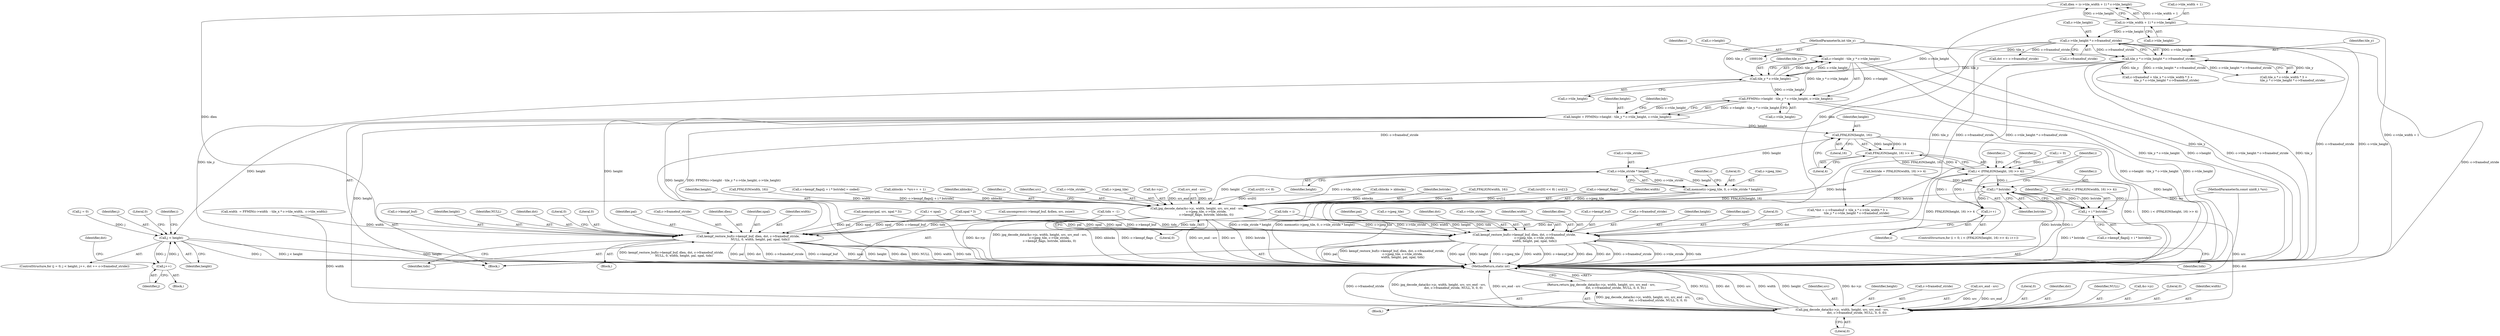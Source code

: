 digraph "0_FFmpeg_2960576378d17d71cc8dccc926352ce568b5eec1@pointer" {
"1000195" [label="(Call,c->height - tile_y * c->tile_height)"];
"1000199" [label="(Call,tile_y * c->tile_height)"];
"1000162" [label="(Call,tile_y * c->tile_height * c->framebuf_stride)"];
"1000103" [label="(MethodParameterIn,int tile_y)"];
"1000164" [label="(Call,c->tile_height * c->framebuf_stride)"];
"1000131" [label="(Call,(c->tile_width + 1) * c->tile_height)"];
"1000194" [label="(Call,FFMIN(c->height - tile_y * c->tile_height, c->tile_height))"];
"1000192" [label="(Call,height = FFMIN(c->height - tile_y * c->tile_height, c->tile_height))"];
"1000234" [label="(Call,j < height)"];
"1000238" [label="(Call,j++)"];
"1000271" [label="(Call,jpg_decode_data(&c->jc, width, height, src, src_end - src,\n                               dst, c->framebuf_stride, NULL, 0, 0, 0))"];
"1000270" [label="(Return,return jpg_decode_data(&c->jc, width, height, src, src_end - src,\n                               dst, c->framebuf_stride, NULL, 0, 0, 0);)"];
"1000406" [label="(Call,kempf_restore_buf(c->kempf_buf, dlen, dst, c->framebuf_stride,\n                          NULL, 0, width, height, pal, npal, tidx))"];
"1000451" [label="(Call,FFALIGN(height, 16))"];
"1000450" [label="(Call,FFALIGN(height, 16) >> 4)"];
"1000448" [label="(Call,i < (FFALIGN(height, 16) >> 4))"];
"1000455" [label="(Call,i++)"];
"1000516" [label="(Call,i * bstride)"];
"1000514" [label="(Call,j + i * bstride)"];
"1000530" [label="(Call,jpg_decode_data(&c->jc, width, height, src, src_end - src,\n                    c->jpeg_tile, c->tile_stride,\n                    c->kempf_flags, bstride, nblocks, 0))"];
"1000553" [label="(Call,kempf_restore_buf(c->kempf_buf, dlen, dst, c->framebuf_stride,\n                      c->jpeg_tile, c->tile_stride,\n                      width, height, pal, npal, tidx))"];
"1000525" [label="(Call,c->tile_stride * height)"];
"1000520" [label="(Call,memset(c->jpeg_tile, 0, c->tile_stride * height))"];
"1000204" [label="(Call,c->tile_height)"];
"1000504" [label="(Call,cblocks > nblocks)"];
"1000444" [label="(ControlStructure,for (i = 0; i < (FFALIGN(height, 16) >> 4); i++))"];
"1000517" [label="(Identifier,i)"];
"1000533" [label="(Identifier,c)"];
"1000194" [label="(Call,FFMIN(c->height - tile_y * c->tile_height, c->tile_height))"];
"1000514" [label="(Call,j + i * bstride)"];
"1000510" [label="(Call,c->kempf_flags[j + i * bstride])"];
"1000150" [label="(Call,c->framebuf + tile_x * c->tile_width * 3 +\n                   tile_y * c->tile_height * c->framebuf_stride)"];
"1000419" [label="(Identifier,pal)"];
"1000550" [label="(Identifier,bstride)"];
"1000154" [label="(Call,tile_x * c->tile_width * 3 +\n                   tile_y * c->tile_height * c->framebuf_stride)"];
"1000536" [label="(Identifier,height)"];
"1000263" [label="(Literal,0)"];
"1000420" [label="(Identifier,npal)"];
"1000445" [label="(Call,i = 0)"];
"1000237" [label="(Block,)"];
"1000451" [label="(Call,FFALIGN(height, 16))"];
"1000278" [label="(Identifier,src)"];
"1000572" [label="(Identifier,tidx)"];
"1000570" [label="(Identifier,pal)"];
"1000132" [label="(Call,c->tile_width + 1)"];
"1000424" [label="(Call,nblocks = *src++ + 1)"];
"1000524" [label="(Literal,0)"];
"1000406" [label="(Call,kempf_restore_buf(c->kempf_buf, dlen, dst, c->framebuf_stride,\n                          NULL, 0, width, height, pal, npal, tidx))"];
"1000551" [label="(Identifier,nblocks)"];
"1000521" [label="(Call,c->jpeg_tile)"];
"1000137" [label="(Call,c->tile_height)"];
"1000238" [label="(Call,j++)"];
"1000448" [label="(Call,i < (FFALIGN(height, 16) >> 4))"];
"1000165" [label="(Call,c->tile_height)"];
"1000239" [label="(Identifier,j)"];
"1000555" [label="(Identifier,c)"];
"1000270" [label="(Return,return jpg_decode_data(&c->jc, width, height, src, src_end - src,\n                               dst, c->framebuf_stride, NULL, 0, 0, 0);)"];
"1000417" [label="(Identifier,width)"];
"1000537" [label="(Identifier,src)"];
"1000193" [label="(Identifier,height)"];
"1000453" [label="(Literal,16)"];
"1000562" [label="(Call,c->jpeg_tile)"];
"1000289" [label="(Literal,0)"];
"1000177" [label="(Call,width  = FFMIN(c->width  - tile_x * c->tile_width,  c->tile_width))"];
"1000558" [label="(Identifier,dst)"];
"1000456" [label="(Identifier,i)"];
"1000346" [label="(Call,tidx = i)"];
"1000407" [label="(Call,c->kempf_buf)"];
"1000522" [label="(Identifier,c)"];
"1000544" [label="(Call,c->tile_stride)"];
"1000277" [label="(Identifier,height)"];
"1000421" [label="(Identifier,tidx)"];
"1000565" [label="(Call,c->tile_stride)"];
"1000415" [label="(Identifier,NULL)"];
"1000423" [label="(Literal,0)"];
"1000199" [label="(Call,tile_y * c->tile_height)"];
"1000192" [label="(Call,height = FFMIN(c->height - tile_y * c->tile_height, c->tile_height))"];
"1000541" [label="(Call,c->jpeg_tile)"];
"1000531" [label="(Call,&c->jc)"];
"1000416" [label="(Literal,0)"];
"1000283" [label="(Call,c->framebuf_stride)"];
"1000520" [label="(Call,memset(c->jpeg_tile, 0, c->tile_stride * height))"];
"1000208" [label="(Identifier,hdr)"];
"1000329" [label="(Call,i < npal)"];
"1000230" [label="(ControlStructure,for (j = 0; j < height; j++, dst += c->framebuf_stride))"];
"1000247" [label="(Identifier,i)"];
"1000568" [label="(Identifier,width)"];
"1000196" [label="(Call,c->height)"];
"1000552" [label="(Literal,0)"];
"1000538" [label="(Call,src_end - src)"];
"1000195" [label="(Call,c->height - tile_y * c->tile_height)"];
"1000234" [label="(Call,j < height)"];
"1000361" [label="(Call,src[0] << 8)"];
"1000412" [label="(Call,c->framebuf_stride)"];
"1000279" [label="(Call,src_end - src)"];
"1000553" [label="(Call,kempf_restore_buf(c->kempf_buf, dlen, dst, c->framebuf_stride,\n                      c->jpeg_tile, c->tile_stride,\n                      width, height, pal, npal, tidx))"];
"1000557" [label="(Identifier,dlen)"];
"1000434" [label="(Call,bstride = FFALIGN(width, 16) >> 4)"];
"1000241" [label="(Identifier,dst)"];
"1000205" [label="(Identifier,c)"];
"1000410" [label="(Identifier,dlen)"];
"1000454" [label="(Literal,4)"];
"1000240" [label="(Call,dst += c->framebuf_stride)"];
"1000129" [label="(Call,dlen = (c->tile_width + 1) * c->tile_height)"];
"1000530" [label="(Call,jpg_decode_data(&c->jc, width, height, src, src_end - src,\n                    c->jpeg_tile, c->tile_stride,\n                    c->kempf_flags, bstride, nblocks, 0))"];
"1000405" [label="(Block,)"];
"1000162" [label="(Call,tile_y * c->tile_height * c->framebuf_stride)"];
"1000148" [label="(Call,*dst = c->framebuf + tile_x * c->tile_width * 3 +\n                   tile_y * c->tile_height * c->framebuf_stride)"];
"1000113" [label="(Call,tidx = -1)"];
"1000231" [label="(Call,j = 0)"];
"1000309" [label="(Call,memcpy(pal, src, npal * 3))"];
"1000437" [label="(Call,FFALIGN(width, 16))"];
"1000288" [label="(Literal,0)"];
"1000455" [label="(Call,i++)"];
"1000460" [label="(Identifier,j)"];
"1000450" [label="(Call,FFALIGN(height, 16) >> 4)"];
"1000360" [label="(Call,(src[0] << 8) | src[1])"];
"1000282" [label="(Identifier,dst)"];
"1000526" [label="(Call,c->tile_stride)"];
"1000575" [label="(MethodReturn,static int)"];
"1000418" [label="(Identifier,height)"];
"1000235" [label="(Identifier,j)"];
"1000547" [label="(Call,c->kempf_flags)"];
"1000164" [label="(Call,c->tile_height * c->framebuf_stride)"];
"1000535" [label="(Identifier,width)"];
"1000104" [label="(MethodParameterIn,const uint8_t *src)"];
"1000554" [label="(Call,c->kempf_buf)"];
"1000286" [label="(Identifier,NULL)"];
"1000163" [label="(Identifier,tile_y)"];
"1000201" [label="(Call,c->tile_height)"];
"1000559" [label="(Call,c->framebuf_stride)"];
"1000465" [label="(Call,FFALIGN(width, 16))"];
"1000236" [label="(Identifier,height)"];
"1000516" [label="(Call,i * bstride)"];
"1000272" [label="(Call,&c->jc)"];
"1000271" [label="(Call,jpg_decode_data(&c->jc, width, height, src, src_end - src,\n                               dst, c->framebuf_stride, NULL, 0, 0, 0))"];
"1000462" [label="(Call,j < (FFALIGN(width, 16) >> 4))"];
"1000269" [label="(Block,)"];
"1000529" [label="(Identifier,height)"];
"1000287" [label="(Literal,0)"];
"1000200" [label="(Identifier,tile_y)"];
"1000317" [label="(Call,npal * 3)"];
"1000106" [label="(Block,)"];
"1000525" [label="(Call,c->tile_stride * height)"];
"1000103" [label="(MethodParameterIn,int tile_y)"];
"1000411" [label="(Identifier,dst)"];
"1000386" [label="(Call,uncompress(c->kempf_buf, &dlen, src, zsize))"];
"1000452" [label="(Identifier,height)"];
"1000518" [label="(Identifier,bstride)"];
"1000509" [label="(Call,c->kempf_flags[j + i * bstride] = coded)"];
"1000276" [label="(Identifier,width)"];
"1000569" [label="(Identifier,height)"];
"1000515" [label="(Identifier,j)"];
"1000168" [label="(Call,c->framebuf_stride)"];
"1000571" [label="(Identifier,npal)"];
"1000449" [label="(Identifier,i)"];
"1000574" [label="(Literal,0)"];
"1000131" [label="(Call,(c->tile_width + 1) * c->tile_height)"];
"1000195" -> "1000194"  [label="AST: "];
"1000195" -> "1000199"  [label="CFG: "];
"1000196" -> "1000195"  [label="AST: "];
"1000199" -> "1000195"  [label="AST: "];
"1000205" -> "1000195"  [label="CFG: "];
"1000195" -> "1000575"  [label="DDG: tile_y * c->tile_height"];
"1000195" -> "1000575"  [label="DDG: c->height"];
"1000195" -> "1000194"  [label="DDG: c->height"];
"1000195" -> "1000194"  [label="DDG: tile_y * c->tile_height"];
"1000199" -> "1000195"  [label="DDG: tile_y"];
"1000199" -> "1000195"  [label="DDG: c->tile_height"];
"1000199" -> "1000201"  [label="CFG: "];
"1000200" -> "1000199"  [label="AST: "];
"1000201" -> "1000199"  [label="AST: "];
"1000199" -> "1000575"  [label="DDG: tile_y"];
"1000162" -> "1000199"  [label="DDG: tile_y"];
"1000103" -> "1000199"  [label="DDG: tile_y"];
"1000164" -> "1000199"  [label="DDG: c->tile_height"];
"1000199" -> "1000194"  [label="DDG: c->tile_height"];
"1000162" -> "1000154"  [label="AST: "];
"1000162" -> "1000164"  [label="CFG: "];
"1000163" -> "1000162"  [label="AST: "];
"1000164" -> "1000162"  [label="AST: "];
"1000154" -> "1000162"  [label="CFG: "];
"1000162" -> "1000575"  [label="DDG: c->tile_height * c->framebuf_stride"];
"1000162" -> "1000575"  [label="DDG: tile_y"];
"1000162" -> "1000148"  [label="DDG: tile_y"];
"1000162" -> "1000148"  [label="DDG: c->tile_height * c->framebuf_stride"];
"1000162" -> "1000150"  [label="DDG: tile_y"];
"1000162" -> "1000150"  [label="DDG: c->tile_height * c->framebuf_stride"];
"1000162" -> "1000154"  [label="DDG: tile_y"];
"1000162" -> "1000154"  [label="DDG: c->tile_height * c->framebuf_stride"];
"1000103" -> "1000162"  [label="DDG: tile_y"];
"1000164" -> "1000162"  [label="DDG: c->tile_height"];
"1000164" -> "1000162"  [label="DDG: c->framebuf_stride"];
"1000103" -> "1000100"  [label="AST: "];
"1000103" -> "1000575"  [label="DDG: tile_y"];
"1000164" -> "1000168"  [label="CFG: "];
"1000165" -> "1000164"  [label="AST: "];
"1000168" -> "1000164"  [label="AST: "];
"1000164" -> "1000575"  [label="DDG: c->framebuf_stride"];
"1000164" -> "1000575"  [label="DDG: c->tile_height"];
"1000131" -> "1000164"  [label="DDG: c->tile_height"];
"1000164" -> "1000240"  [label="DDG: c->framebuf_stride"];
"1000164" -> "1000271"  [label="DDG: c->framebuf_stride"];
"1000164" -> "1000406"  [label="DDG: c->framebuf_stride"];
"1000164" -> "1000553"  [label="DDG: c->framebuf_stride"];
"1000131" -> "1000129"  [label="AST: "];
"1000131" -> "1000137"  [label="CFG: "];
"1000132" -> "1000131"  [label="AST: "];
"1000137" -> "1000131"  [label="AST: "];
"1000129" -> "1000131"  [label="CFG: "];
"1000131" -> "1000575"  [label="DDG: c->tile_width + 1"];
"1000131" -> "1000129"  [label="DDG: c->tile_width + 1"];
"1000131" -> "1000129"  [label="DDG: c->tile_height"];
"1000194" -> "1000192"  [label="AST: "];
"1000194" -> "1000204"  [label="CFG: "];
"1000204" -> "1000194"  [label="AST: "];
"1000192" -> "1000194"  [label="CFG: "];
"1000194" -> "1000575"  [label="DDG: c->height - tile_y * c->tile_height"];
"1000194" -> "1000575"  [label="DDG: c->tile_height"];
"1000194" -> "1000192"  [label="DDG: c->height - tile_y * c->tile_height"];
"1000194" -> "1000192"  [label="DDG: c->tile_height"];
"1000192" -> "1000106"  [label="AST: "];
"1000193" -> "1000192"  [label="AST: "];
"1000208" -> "1000192"  [label="CFG: "];
"1000192" -> "1000575"  [label="DDG: FFMIN(c->height - tile_y * c->tile_height, c->tile_height)"];
"1000192" -> "1000575"  [label="DDG: height"];
"1000192" -> "1000234"  [label="DDG: height"];
"1000192" -> "1000271"  [label="DDG: height"];
"1000192" -> "1000406"  [label="DDG: height"];
"1000192" -> "1000451"  [label="DDG: height"];
"1000234" -> "1000230"  [label="AST: "];
"1000234" -> "1000236"  [label="CFG: "];
"1000235" -> "1000234"  [label="AST: "];
"1000236" -> "1000234"  [label="AST: "];
"1000247" -> "1000234"  [label="CFG: "];
"1000263" -> "1000234"  [label="CFG: "];
"1000234" -> "1000575"  [label="DDG: height"];
"1000234" -> "1000575"  [label="DDG: j"];
"1000234" -> "1000575"  [label="DDG: j < height"];
"1000238" -> "1000234"  [label="DDG: j"];
"1000231" -> "1000234"  [label="DDG: j"];
"1000234" -> "1000238"  [label="DDG: j"];
"1000238" -> "1000237"  [label="AST: "];
"1000238" -> "1000239"  [label="CFG: "];
"1000239" -> "1000238"  [label="AST: "];
"1000241" -> "1000238"  [label="CFG: "];
"1000271" -> "1000270"  [label="AST: "];
"1000271" -> "1000289"  [label="CFG: "];
"1000272" -> "1000271"  [label="AST: "];
"1000276" -> "1000271"  [label="AST: "];
"1000277" -> "1000271"  [label="AST: "];
"1000278" -> "1000271"  [label="AST: "];
"1000279" -> "1000271"  [label="AST: "];
"1000282" -> "1000271"  [label="AST: "];
"1000283" -> "1000271"  [label="AST: "];
"1000286" -> "1000271"  [label="AST: "];
"1000287" -> "1000271"  [label="AST: "];
"1000288" -> "1000271"  [label="AST: "];
"1000289" -> "1000271"  [label="AST: "];
"1000270" -> "1000271"  [label="CFG: "];
"1000271" -> "1000575"  [label="DDG: NULL"];
"1000271" -> "1000575"  [label="DDG: dst"];
"1000271" -> "1000575"  [label="DDG: src"];
"1000271" -> "1000575"  [label="DDG: width"];
"1000271" -> "1000575"  [label="DDG: height"];
"1000271" -> "1000575"  [label="DDG: &c->jc"];
"1000271" -> "1000575"  [label="DDG: c->framebuf_stride"];
"1000271" -> "1000575"  [label="DDG: jpg_decode_data(&c->jc, width, height, src, src_end - src,\n                               dst, c->framebuf_stride, NULL, 0, 0, 0)"];
"1000271" -> "1000575"  [label="DDG: src_end - src"];
"1000271" -> "1000270"  [label="DDG: jpg_decode_data(&c->jc, width, height, src, src_end - src,\n                               dst, c->framebuf_stride, NULL, 0, 0, 0)"];
"1000177" -> "1000271"  [label="DDG: width"];
"1000279" -> "1000271"  [label="DDG: src"];
"1000279" -> "1000271"  [label="DDG: src_end"];
"1000104" -> "1000271"  [label="DDG: src"];
"1000148" -> "1000271"  [label="DDG: dst"];
"1000270" -> "1000269"  [label="AST: "];
"1000575" -> "1000270"  [label="CFG: "];
"1000270" -> "1000575"  [label="DDG: <RET>"];
"1000406" -> "1000405"  [label="AST: "];
"1000406" -> "1000421"  [label="CFG: "];
"1000407" -> "1000406"  [label="AST: "];
"1000410" -> "1000406"  [label="AST: "];
"1000411" -> "1000406"  [label="AST: "];
"1000412" -> "1000406"  [label="AST: "];
"1000415" -> "1000406"  [label="AST: "];
"1000416" -> "1000406"  [label="AST: "];
"1000417" -> "1000406"  [label="AST: "];
"1000418" -> "1000406"  [label="AST: "];
"1000419" -> "1000406"  [label="AST: "];
"1000420" -> "1000406"  [label="AST: "];
"1000421" -> "1000406"  [label="AST: "];
"1000423" -> "1000406"  [label="CFG: "];
"1000406" -> "1000575"  [label="DDG: dst"];
"1000406" -> "1000575"  [label="DDG: c->framebuf_stride"];
"1000406" -> "1000575"  [label="DDG: c->kempf_buf"];
"1000406" -> "1000575"  [label="DDG: npal"];
"1000406" -> "1000575"  [label="DDG: height"];
"1000406" -> "1000575"  [label="DDG: dlen"];
"1000406" -> "1000575"  [label="DDG: NULL"];
"1000406" -> "1000575"  [label="DDG: width"];
"1000406" -> "1000575"  [label="DDG: tidx"];
"1000406" -> "1000575"  [label="DDG: kempf_restore_buf(c->kempf_buf, dlen, dst, c->framebuf_stride,\n                          NULL, 0, width, height, pal, npal, tidx)"];
"1000406" -> "1000575"  [label="DDG: pal"];
"1000386" -> "1000406"  [label="DDG: c->kempf_buf"];
"1000129" -> "1000406"  [label="DDG: dlen"];
"1000148" -> "1000406"  [label="DDG: dst"];
"1000177" -> "1000406"  [label="DDG: width"];
"1000309" -> "1000406"  [label="DDG: pal"];
"1000329" -> "1000406"  [label="DDG: npal"];
"1000317" -> "1000406"  [label="DDG: npal"];
"1000113" -> "1000406"  [label="DDG: tidx"];
"1000346" -> "1000406"  [label="DDG: tidx"];
"1000451" -> "1000450"  [label="AST: "];
"1000451" -> "1000453"  [label="CFG: "];
"1000452" -> "1000451"  [label="AST: "];
"1000453" -> "1000451"  [label="AST: "];
"1000454" -> "1000451"  [label="CFG: "];
"1000451" -> "1000575"  [label="DDG: height"];
"1000451" -> "1000450"  [label="DDG: height"];
"1000451" -> "1000450"  [label="DDG: 16"];
"1000451" -> "1000525"  [label="DDG: height"];
"1000450" -> "1000448"  [label="AST: "];
"1000450" -> "1000454"  [label="CFG: "];
"1000454" -> "1000450"  [label="AST: "];
"1000448" -> "1000450"  [label="CFG: "];
"1000450" -> "1000575"  [label="DDG: FFALIGN(height, 16)"];
"1000450" -> "1000448"  [label="DDG: FFALIGN(height, 16)"];
"1000450" -> "1000448"  [label="DDG: 4"];
"1000448" -> "1000444"  [label="AST: "];
"1000449" -> "1000448"  [label="AST: "];
"1000460" -> "1000448"  [label="CFG: "];
"1000522" -> "1000448"  [label="CFG: "];
"1000448" -> "1000575"  [label="DDG: FFALIGN(height, 16) >> 4"];
"1000448" -> "1000575"  [label="DDG: i"];
"1000448" -> "1000575"  [label="DDG: i < (FFALIGN(height, 16) >> 4)"];
"1000445" -> "1000448"  [label="DDG: i"];
"1000455" -> "1000448"  [label="DDG: i"];
"1000448" -> "1000455"  [label="DDG: i"];
"1000448" -> "1000516"  [label="DDG: i"];
"1000455" -> "1000444"  [label="AST: "];
"1000455" -> "1000456"  [label="CFG: "];
"1000456" -> "1000455"  [label="AST: "];
"1000449" -> "1000455"  [label="CFG: "];
"1000516" -> "1000455"  [label="DDG: i"];
"1000516" -> "1000514"  [label="AST: "];
"1000516" -> "1000518"  [label="CFG: "];
"1000517" -> "1000516"  [label="AST: "];
"1000518" -> "1000516"  [label="AST: "];
"1000514" -> "1000516"  [label="CFG: "];
"1000516" -> "1000575"  [label="DDG: bstride"];
"1000516" -> "1000575"  [label="DDG: i"];
"1000516" -> "1000514"  [label="DDG: i"];
"1000516" -> "1000514"  [label="DDG: bstride"];
"1000434" -> "1000516"  [label="DDG: bstride"];
"1000516" -> "1000530"  [label="DDG: bstride"];
"1000514" -> "1000510"  [label="AST: "];
"1000515" -> "1000514"  [label="AST: "];
"1000510" -> "1000514"  [label="CFG: "];
"1000514" -> "1000575"  [label="DDG: i * bstride"];
"1000462" -> "1000514"  [label="DDG: j"];
"1000530" -> "1000106"  [label="AST: "];
"1000530" -> "1000552"  [label="CFG: "];
"1000531" -> "1000530"  [label="AST: "];
"1000535" -> "1000530"  [label="AST: "];
"1000536" -> "1000530"  [label="AST: "];
"1000537" -> "1000530"  [label="AST: "];
"1000538" -> "1000530"  [label="AST: "];
"1000541" -> "1000530"  [label="AST: "];
"1000544" -> "1000530"  [label="AST: "];
"1000547" -> "1000530"  [label="AST: "];
"1000550" -> "1000530"  [label="AST: "];
"1000551" -> "1000530"  [label="AST: "];
"1000552" -> "1000530"  [label="AST: "];
"1000555" -> "1000530"  [label="CFG: "];
"1000530" -> "1000575"  [label="DDG: bstride"];
"1000530" -> "1000575"  [label="DDG: &c->jc"];
"1000530" -> "1000575"  [label="DDG: jpg_decode_data(&c->jc, width, height, src, src_end - src,\n                    c->jpeg_tile, c->tile_stride,\n                    c->kempf_flags, bstride, nblocks, 0)"];
"1000530" -> "1000575"  [label="DDG: nblocks"];
"1000530" -> "1000575"  [label="DDG: c->kempf_flags"];
"1000530" -> "1000575"  [label="DDG: src_end - src"];
"1000530" -> "1000575"  [label="DDG: src"];
"1000437" -> "1000530"  [label="DDG: width"];
"1000465" -> "1000530"  [label="DDG: width"];
"1000525" -> "1000530"  [label="DDG: height"];
"1000525" -> "1000530"  [label="DDG: c->tile_stride"];
"1000538" -> "1000530"  [label="DDG: src"];
"1000538" -> "1000530"  [label="DDG: src_end"];
"1000360" -> "1000530"  [label="DDG: src[1]"];
"1000361" -> "1000530"  [label="DDG: src[0]"];
"1000104" -> "1000530"  [label="DDG: src"];
"1000520" -> "1000530"  [label="DDG: c->jpeg_tile"];
"1000509" -> "1000530"  [label="DDG: c->kempf_flags[j + i * bstride]"];
"1000434" -> "1000530"  [label="DDG: bstride"];
"1000504" -> "1000530"  [label="DDG: nblocks"];
"1000424" -> "1000530"  [label="DDG: nblocks"];
"1000530" -> "1000553"  [label="DDG: c->jpeg_tile"];
"1000530" -> "1000553"  [label="DDG: c->tile_stride"];
"1000530" -> "1000553"  [label="DDG: width"];
"1000530" -> "1000553"  [label="DDG: height"];
"1000553" -> "1000106"  [label="AST: "];
"1000553" -> "1000572"  [label="CFG: "];
"1000554" -> "1000553"  [label="AST: "];
"1000557" -> "1000553"  [label="AST: "];
"1000558" -> "1000553"  [label="AST: "];
"1000559" -> "1000553"  [label="AST: "];
"1000562" -> "1000553"  [label="AST: "];
"1000565" -> "1000553"  [label="AST: "];
"1000568" -> "1000553"  [label="AST: "];
"1000569" -> "1000553"  [label="AST: "];
"1000570" -> "1000553"  [label="AST: "];
"1000571" -> "1000553"  [label="AST: "];
"1000572" -> "1000553"  [label="AST: "];
"1000574" -> "1000553"  [label="CFG: "];
"1000553" -> "1000575"  [label="DDG: kempf_restore_buf(c->kempf_buf, dlen, dst, c->framebuf_stride,\n                      c->jpeg_tile, c->tile_stride,\n                      width, height, pal, npal, tidx)"];
"1000553" -> "1000575"  [label="DDG: npal"];
"1000553" -> "1000575"  [label="DDG: height"];
"1000553" -> "1000575"  [label="DDG: c->jpeg_tile"];
"1000553" -> "1000575"  [label="DDG: width"];
"1000553" -> "1000575"  [label="DDG: c->kempf_buf"];
"1000553" -> "1000575"  [label="DDG: dlen"];
"1000553" -> "1000575"  [label="DDG: dst"];
"1000553" -> "1000575"  [label="DDG: c->framebuf_stride"];
"1000553" -> "1000575"  [label="DDG: c->tile_stride"];
"1000553" -> "1000575"  [label="DDG: tidx"];
"1000553" -> "1000575"  [label="DDG: pal"];
"1000386" -> "1000553"  [label="DDG: c->kempf_buf"];
"1000129" -> "1000553"  [label="DDG: dlen"];
"1000148" -> "1000553"  [label="DDG: dst"];
"1000309" -> "1000553"  [label="DDG: pal"];
"1000329" -> "1000553"  [label="DDG: npal"];
"1000317" -> "1000553"  [label="DDG: npal"];
"1000113" -> "1000553"  [label="DDG: tidx"];
"1000346" -> "1000553"  [label="DDG: tidx"];
"1000525" -> "1000520"  [label="AST: "];
"1000525" -> "1000529"  [label="CFG: "];
"1000526" -> "1000525"  [label="AST: "];
"1000529" -> "1000525"  [label="AST: "];
"1000520" -> "1000525"  [label="CFG: "];
"1000525" -> "1000520"  [label="DDG: c->tile_stride"];
"1000525" -> "1000520"  [label="DDG: height"];
"1000520" -> "1000106"  [label="AST: "];
"1000521" -> "1000520"  [label="AST: "];
"1000524" -> "1000520"  [label="AST: "];
"1000533" -> "1000520"  [label="CFG: "];
"1000520" -> "1000575"  [label="DDG: c->tile_stride * height"];
"1000520" -> "1000575"  [label="DDG: memset(c->jpeg_tile, 0, c->tile_stride * height)"];
}
